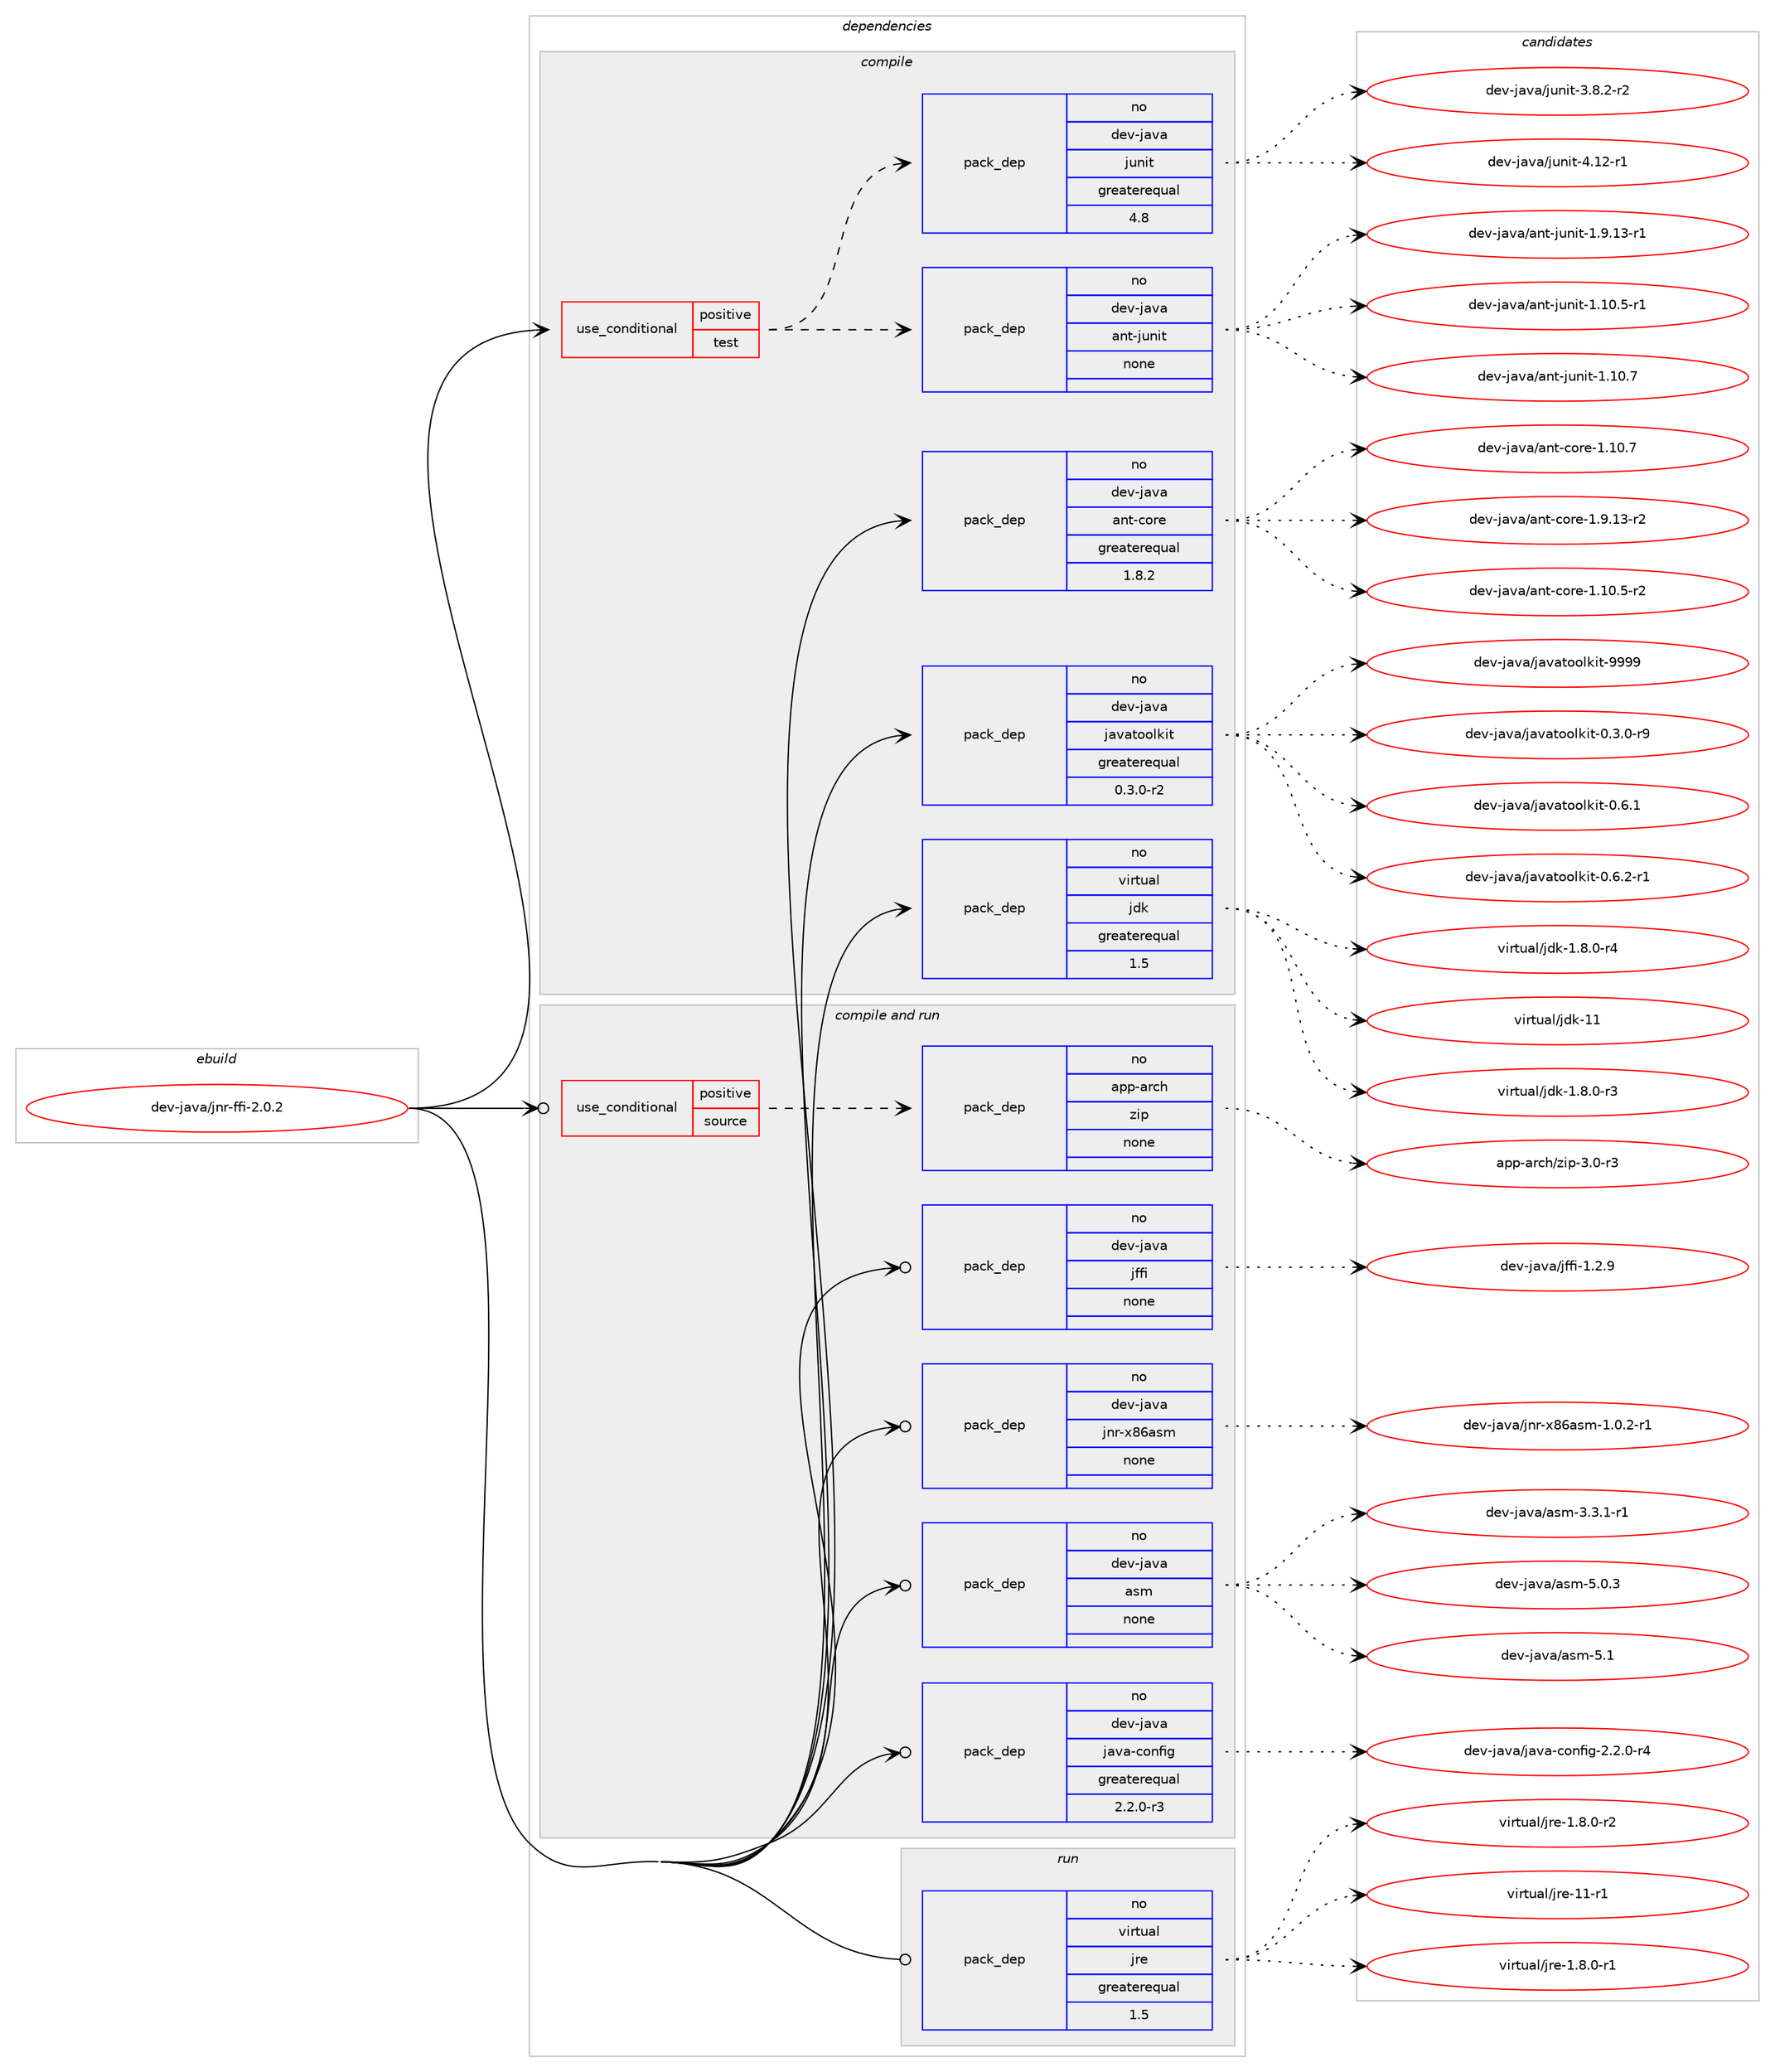 digraph prolog {

# *************
# Graph options
# *************

newrank=true;
concentrate=true;
compound=true;
graph [rankdir=LR,fontname=Helvetica,fontsize=10,ranksep=1.5];#, ranksep=2.5, nodesep=0.2];
edge  [arrowhead=vee];
node  [fontname=Helvetica,fontsize=10];

# **********
# The ebuild
# **********

subgraph cluster_leftcol {
color=gray;
rank=same;
label=<<i>ebuild</i>>;
id [label="dev-java/jnr-ffi-2.0.2", color=red, width=4, href="../dev-java/jnr-ffi-2.0.2.svg"];
}

# ****************
# The dependencies
# ****************

subgraph cluster_midcol {
color=gray;
label=<<i>dependencies</i>>;
subgraph cluster_compile {
fillcolor="#eeeeee";
style=filled;
label=<<i>compile</i>>;
subgraph cond129099 {
dependency554346 [label=<<TABLE BORDER="0" CELLBORDER="1" CELLSPACING="0" CELLPADDING="4"><TR><TD ROWSPAN="3" CELLPADDING="10">use_conditional</TD></TR><TR><TD>positive</TD></TR><TR><TD>test</TD></TR></TABLE>>, shape=none, color=red];
subgraph pack414069 {
dependency554347 [label=<<TABLE BORDER="0" CELLBORDER="1" CELLSPACING="0" CELLPADDING="4" WIDTH="220"><TR><TD ROWSPAN="6" CELLPADDING="30">pack_dep</TD></TR><TR><TD WIDTH="110">no</TD></TR><TR><TD>dev-java</TD></TR><TR><TD>ant-junit</TD></TR><TR><TD>none</TD></TR><TR><TD></TD></TR></TABLE>>, shape=none, color=blue];
}
dependency554346:e -> dependency554347:w [weight=20,style="dashed",arrowhead="vee"];
subgraph pack414070 {
dependency554348 [label=<<TABLE BORDER="0" CELLBORDER="1" CELLSPACING="0" CELLPADDING="4" WIDTH="220"><TR><TD ROWSPAN="6" CELLPADDING="30">pack_dep</TD></TR><TR><TD WIDTH="110">no</TD></TR><TR><TD>dev-java</TD></TR><TR><TD>junit</TD></TR><TR><TD>greaterequal</TD></TR><TR><TD>4.8</TD></TR></TABLE>>, shape=none, color=blue];
}
dependency554346:e -> dependency554348:w [weight=20,style="dashed",arrowhead="vee"];
}
id:e -> dependency554346:w [weight=20,style="solid",arrowhead="vee"];
subgraph pack414071 {
dependency554349 [label=<<TABLE BORDER="0" CELLBORDER="1" CELLSPACING="0" CELLPADDING="4" WIDTH="220"><TR><TD ROWSPAN="6" CELLPADDING="30">pack_dep</TD></TR><TR><TD WIDTH="110">no</TD></TR><TR><TD>dev-java</TD></TR><TR><TD>ant-core</TD></TR><TR><TD>greaterequal</TD></TR><TR><TD>1.8.2</TD></TR></TABLE>>, shape=none, color=blue];
}
id:e -> dependency554349:w [weight=20,style="solid",arrowhead="vee"];
subgraph pack414072 {
dependency554350 [label=<<TABLE BORDER="0" CELLBORDER="1" CELLSPACING="0" CELLPADDING="4" WIDTH="220"><TR><TD ROWSPAN="6" CELLPADDING="30">pack_dep</TD></TR><TR><TD WIDTH="110">no</TD></TR><TR><TD>dev-java</TD></TR><TR><TD>javatoolkit</TD></TR><TR><TD>greaterequal</TD></TR><TR><TD>0.3.0-r2</TD></TR></TABLE>>, shape=none, color=blue];
}
id:e -> dependency554350:w [weight=20,style="solid",arrowhead="vee"];
subgraph pack414073 {
dependency554351 [label=<<TABLE BORDER="0" CELLBORDER="1" CELLSPACING="0" CELLPADDING="4" WIDTH="220"><TR><TD ROWSPAN="6" CELLPADDING="30">pack_dep</TD></TR><TR><TD WIDTH="110">no</TD></TR><TR><TD>virtual</TD></TR><TR><TD>jdk</TD></TR><TR><TD>greaterequal</TD></TR><TR><TD>1.5</TD></TR></TABLE>>, shape=none, color=blue];
}
id:e -> dependency554351:w [weight=20,style="solid",arrowhead="vee"];
}
subgraph cluster_compileandrun {
fillcolor="#eeeeee";
style=filled;
label=<<i>compile and run</i>>;
subgraph cond129100 {
dependency554352 [label=<<TABLE BORDER="0" CELLBORDER="1" CELLSPACING="0" CELLPADDING="4"><TR><TD ROWSPAN="3" CELLPADDING="10">use_conditional</TD></TR><TR><TD>positive</TD></TR><TR><TD>source</TD></TR></TABLE>>, shape=none, color=red];
subgraph pack414074 {
dependency554353 [label=<<TABLE BORDER="0" CELLBORDER="1" CELLSPACING="0" CELLPADDING="4" WIDTH="220"><TR><TD ROWSPAN="6" CELLPADDING="30">pack_dep</TD></TR><TR><TD WIDTH="110">no</TD></TR><TR><TD>app-arch</TD></TR><TR><TD>zip</TD></TR><TR><TD>none</TD></TR><TR><TD></TD></TR></TABLE>>, shape=none, color=blue];
}
dependency554352:e -> dependency554353:w [weight=20,style="dashed",arrowhead="vee"];
}
id:e -> dependency554352:w [weight=20,style="solid",arrowhead="odotvee"];
subgraph pack414075 {
dependency554354 [label=<<TABLE BORDER="0" CELLBORDER="1" CELLSPACING="0" CELLPADDING="4" WIDTH="220"><TR><TD ROWSPAN="6" CELLPADDING="30">pack_dep</TD></TR><TR><TD WIDTH="110">no</TD></TR><TR><TD>dev-java</TD></TR><TR><TD>asm</TD></TR><TR><TD>none</TD></TR><TR><TD></TD></TR></TABLE>>, shape=none, color=blue];
}
id:e -> dependency554354:w [weight=20,style="solid",arrowhead="odotvee"];
subgraph pack414076 {
dependency554355 [label=<<TABLE BORDER="0" CELLBORDER="1" CELLSPACING="0" CELLPADDING="4" WIDTH="220"><TR><TD ROWSPAN="6" CELLPADDING="30">pack_dep</TD></TR><TR><TD WIDTH="110">no</TD></TR><TR><TD>dev-java</TD></TR><TR><TD>java-config</TD></TR><TR><TD>greaterequal</TD></TR><TR><TD>2.2.0-r3</TD></TR></TABLE>>, shape=none, color=blue];
}
id:e -> dependency554355:w [weight=20,style="solid",arrowhead="odotvee"];
subgraph pack414077 {
dependency554356 [label=<<TABLE BORDER="0" CELLBORDER="1" CELLSPACING="0" CELLPADDING="4" WIDTH="220"><TR><TD ROWSPAN="6" CELLPADDING="30">pack_dep</TD></TR><TR><TD WIDTH="110">no</TD></TR><TR><TD>dev-java</TD></TR><TR><TD>jffi</TD></TR><TR><TD>none</TD></TR><TR><TD></TD></TR></TABLE>>, shape=none, color=blue];
}
id:e -> dependency554356:w [weight=20,style="solid",arrowhead="odotvee"];
subgraph pack414078 {
dependency554357 [label=<<TABLE BORDER="0" CELLBORDER="1" CELLSPACING="0" CELLPADDING="4" WIDTH="220"><TR><TD ROWSPAN="6" CELLPADDING="30">pack_dep</TD></TR><TR><TD WIDTH="110">no</TD></TR><TR><TD>dev-java</TD></TR><TR><TD>jnr-x86asm</TD></TR><TR><TD>none</TD></TR><TR><TD></TD></TR></TABLE>>, shape=none, color=blue];
}
id:e -> dependency554357:w [weight=20,style="solid",arrowhead="odotvee"];
}
subgraph cluster_run {
fillcolor="#eeeeee";
style=filled;
label=<<i>run</i>>;
subgraph pack414079 {
dependency554358 [label=<<TABLE BORDER="0" CELLBORDER="1" CELLSPACING="0" CELLPADDING="4" WIDTH="220"><TR><TD ROWSPAN="6" CELLPADDING="30">pack_dep</TD></TR><TR><TD WIDTH="110">no</TD></TR><TR><TD>virtual</TD></TR><TR><TD>jre</TD></TR><TR><TD>greaterequal</TD></TR><TR><TD>1.5</TD></TR></TABLE>>, shape=none, color=blue];
}
id:e -> dependency554358:w [weight=20,style="solid",arrowhead="odot"];
}
}

# **************
# The candidates
# **************

subgraph cluster_choices {
rank=same;
color=gray;
label=<<i>candidates</i>>;

subgraph choice414069 {
color=black;
nodesep=1;
choice100101118451069711897479711011645106117110105116454946494846534511449 [label="dev-java/ant-junit-1.10.5-r1", color=red, width=4,href="../dev-java/ant-junit-1.10.5-r1.svg"];
choice10010111845106971189747971101164510611711010511645494649484655 [label="dev-java/ant-junit-1.10.7", color=red, width=4,href="../dev-java/ant-junit-1.10.7.svg"];
choice100101118451069711897479711011645106117110105116454946574649514511449 [label="dev-java/ant-junit-1.9.13-r1", color=red, width=4,href="../dev-java/ant-junit-1.9.13-r1.svg"];
dependency554347:e -> choice100101118451069711897479711011645106117110105116454946494846534511449:w [style=dotted,weight="100"];
dependency554347:e -> choice10010111845106971189747971101164510611711010511645494649484655:w [style=dotted,weight="100"];
dependency554347:e -> choice100101118451069711897479711011645106117110105116454946574649514511449:w [style=dotted,weight="100"];
}
subgraph choice414070 {
color=black;
nodesep=1;
choice100101118451069711897471061171101051164551465646504511450 [label="dev-java/junit-3.8.2-r2", color=red, width=4,href="../dev-java/junit-3.8.2-r2.svg"];
choice1001011184510697118974710611711010511645524649504511449 [label="dev-java/junit-4.12-r1", color=red, width=4,href="../dev-java/junit-4.12-r1.svg"];
dependency554348:e -> choice100101118451069711897471061171101051164551465646504511450:w [style=dotted,weight="100"];
dependency554348:e -> choice1001011184510697118974710611711010511645524649504511449:w [style=dotted,weight="100"];
}
subgraph choice414071 {
color=black;
nodesep=1;
choice10010111845106971189747971101164599111114101454946494846534511450 [label="dev-java/ant-core-1.10.5-r2", color=red, width=4,href="../dev-java/ant-core-1.10.5-r2.svg"];
choice1001011184510697118974797110116459911111410145494649484655 [label="dev-java/ant-core-1.10.7", color=red, width=4,href="../dev-java/ant-core-1.10.7.svg"];
choice10010111845106971189747971101164599111114101454946574649514511450 [label="dev-java/ant-core-1.9.13-r2", color=red, width=4,href="../dev-java/ant-core-1.9.13-r2.svg"];
dependency554349:e -> choice10010111845106971189747971101164599111114101454946494846534511450:w [style=dotted,weight="100"];
dependency554349:e -> choice1001011184510697118974797110116459911111410145494649484655:w [style=dotted,weight="100"];
dependency554349:e -> choice10010111845106971189747971101164599111114101454946574649514511450:w [style=dotted,weight="100"];
}
subgraph choice414072 {
color=black;
nodesep=1;
choice1001011184510697118974710697118971161111111081071051164548465146484511457 [label="dev-java/javatoolkit-0.3.0-r9", color=red, width=4,href="../dev-java/javatoolkit-0.3.0-r9.svg"];
choice100101118451069711897471069711897116111111108107105116454846544649 [label="dev-java/javatoolkit-0.6.1", color=red, width=4,href="../dev-java/javatoolkit-0.6.1.svg"];
choice1001011184510697118974710697118971161111111081071051164548465446504511449 [label="dev-java/javatoolkit-0.6.2-r1", color=red, width=4,href="../dev-java/javatoolkit-0.6.2-r1.svg"];
choice1001011184510697118974710697118971161111111081071051164557575757 [label="dev-java/javatoolkit-9999", color=red, width=4,href="../dev-java/javatoolkit-9999.svg"];
dependency554350:e -> choice1001011184510697118974710697118971161111111081071051164548465146484511457:w [style=dotted,weight="100"];
dependency554350:e -> choice100101118451069711897471069711897116111111108107105116454846544649:w [style=dotted,weight="100"];
dependency554350:e -> choice1001011184510697118974710697118971161111111081071051164548465446504511449:w [style=dotted,weight="100"];
dependency554350:e -> choice1001011184510697118974710697118971161111111081071051164557575757:w [style=dotted,weight="100"];
}
subgraph choice414073 {
color=black;
nodesep=1;
choice11810511411611797108471061001074549465646484511451 [label="virtual/jdk-1.8.0-r3", color=red, width=4,href="../virtual/jdk-1.8.0-r3.svg"];
choice11810511411611797108471061001074549465646484511452 [label="virtual/jdk-1.8.0-r4", color=red, width=4,href="../virtual/jdk-1.8.0-r4.svg"];
choice1181051141161179710847106100107454949 [label="virtual/jdk-11", color=red, width=4,href="../virtual/jdk-11.svg"];
dependency554351:e -> choice11810511411611797108471061001074549465646484511451:w [style=dotted,weight="100"];
dependency554351:e -> choice11810511411611797108471061001074549465646484511452:w [style=dotted,weight="100"];
dependency554351:e -> choice1181051141161179710847106100107454949:w [style=dotted,weight="100"];
}
subgraph choice414074 {
color=black;
nodesep=1;
choice9711211245971149910447122105112455146484511451 [label="app-arch/zip-3.0-r3", color=red, width=4,href="../app-arch/zip-3.0-r3.svg"];
dependency554353:e -> choice9711211245971149910447122105112455146484511451:w [style=dotted,weight="100"];
}
subgraph choice414075 {
color=black;
nodesep=1;
choice10010111845106971189747971151094551465146494511449 [label="dev-java/asm-3.3.1-r1", color=red, width=4,href="../dev-java/asm-3.3.1-r1.svg"];
choice1001011184510697118974797115109455346484651 [label="dev-java/asm-5.0.3", color=red, width=4,href="../dev-java/asm-5.0.3.svg"];
choice100101118451069711897479711510945534649 [label="dev-java/asm-5.1", color=red, width=4,href="../dev-java/asm-5.1.svg"];
dependency554354:e -> choice10010111845106971189747971151094551465146494511449:w [style=dotted,weight="100"];
dependency554354:e -> choice1001011184510697118974797115109455346484651:w [style=dotted,weight="100"];
dependency554354:e -> choice100101118451069711897479711510945534649:w [style=dotted,weight="100"];
}
subgraph choice414076 {
color=black;
nodesep=1;
choice10010111845106971189747106971189745991111101021051034550465046484511452 [label="dev-java/java-config-2.2.0-r4", color=red, width=4,href="../dev-java/java-config-2.2.0-r4.svg"];
dependency554355:e -> choice10010111845106971189747106971189745991111101021051034550465046484511452:w [style=dotted,weight="100"];
}
subgraph choice414077 {
color=black;
nodesep=1;
choice10010111845106971189747106102102105454946504657 [label="dev-java/jffi-1.2.9", color=red, width=4,href="../dev-java/jffi-1.2.9.svg"];
dependency554356:e -> choice10010111845106971189747106102102105454946504657:w [style=dotted,weight="100"];
}
subgraph choice414078 {
color=black;
nodesep=1;
choice10010111845106971189747106110114451205654971151094549464846504511449 [label="dev-java/jnr-x86asm-1.0.2-r1", color=red, width=4,href="../dev-java/jnr-x86asm-1.0.2-r1.svg"];
dependency554357:e -> choice10010111845106971189747106110114451205654971151094549464846504511449:w [style=dotted,weight="100"];
}
subgraph choice414079 {
color=black;
nodesep=1;
choice11810511411611797108471061141014549465646484511449 [label="virtual/jre-1.8.0-r1", color=red, width=4,href="../virtual/jre-1.8.0-r1.svg"];
choice11810511411611797108471061141014549465646484511450 [label="virtual/jre-1.8.0-r2", color=red, width=4,href="../virtual/jre-1.8.0-r2.svg"];
choice11810511411611797108471061141014549494511449 [label="virtual/jre-11-r1", color=red, width=4,href="../virtual/jre-11-r1.svg"];
dependency554358:e -> choice11810511411611797108471061141014549465646484511449:w [style=dotted,weight="100"];
dependency554358:e -> choice11810511411611797108471061141014549465646484511450:w [style=dotted,weight="100"];
dependency554358:e -> choice11810511411611797108471061141014549494511449:w [style=dotted,weight="100"];
}
}

}
